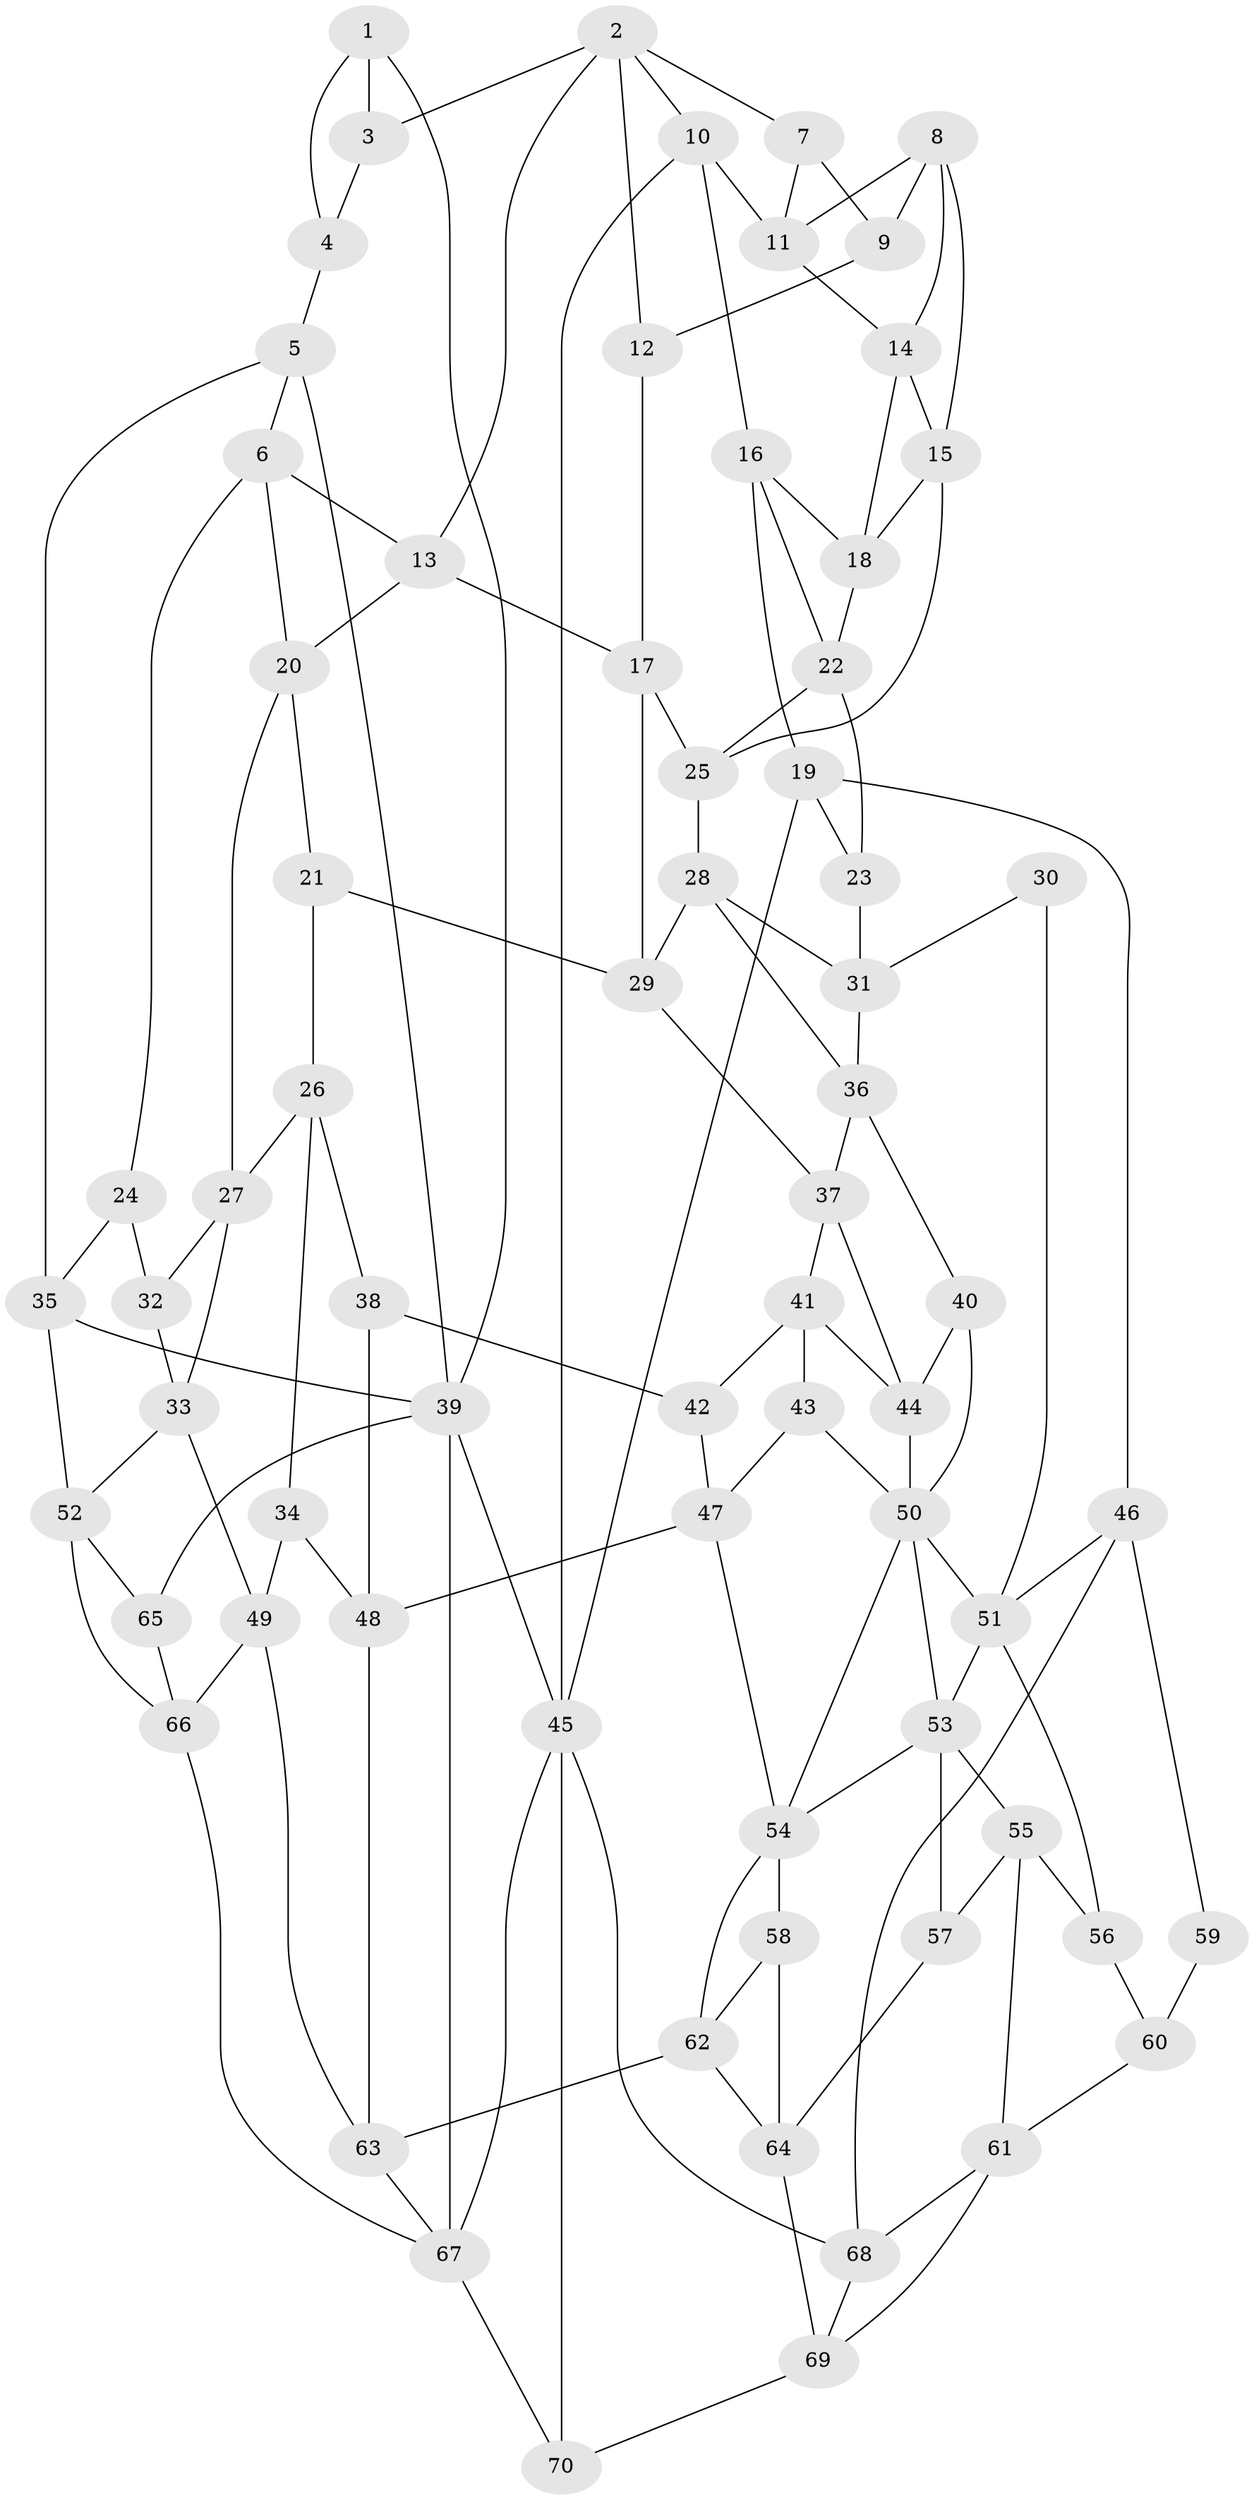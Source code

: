 // original degree distribution, {3: 0.014388489208633094, 4: 0.20863309352517986, 6: 0.18705035971223022, 5: 0.5899280575539568}
// Generated by graph-tools (version 1.1) at 2025/27/03/09/25 03:27:04]
// undirected, 70 vertices, 133 edges
graph export_dot {
graph [start="1"]
  node [color=gray90,style=filled];
  1;
  2;
  3;
  4;
  5;
  6;
  7;
  8;
  9;
  10;
  11;
  12;
  13;
  14;
  15;
  16;
  17;
  18;
  19;
  20;
  21;
  22;
  23;
  24;
  25;
  26;
  27;
  28;
  29;
  30;
  31;
  32;
  33;
  34;
  35;
  36;
  37;
  38;
  39;
  40;
  41;
  42;
  43;
  44;
  45;
  46;
  47;
  48;
  49;
  50;
  51;
  52;
  53;
  54;
  55;
  56;
  57;
  58;
  59;
  60;
  61;
  62;
  63;
  64;
  65;
  66;
  67;
  68;
  69;
  70;
  1 -- 3 [weight=1.0];
  1 -- 4 [weight=1.0];
  1 -- 39 [weight=1.0];
  2 -- 3 [weight=1.0];
  2 -- 7 [weight=1.0];
  2 -- 10 [weight=1.0];
  2 -- 12 [weight=1.0];
  2 -- 13 [weight=1.0];
  3 -- 4 [weight=2.0];
  4 -- 5 [weight=1.0];
  5 -- 6 [weight=1.0];
  5 -- 35 [weight=1.0];
  5 -- 39 [weight=1.0];
  6 -- 13 [weight=1.0];
  6 -- 20 [weight=1.0];
  6 -- 24 [weight=1.0];
  7 -- 9 [weight=1.0];
  7 -- 11 [weight=1.0];
  8 -- 9 [weight=1.0];
  8 -- 11 [weight=1.0];
  8 -- 14 [weight=1.0];
  8 -- 15 [weight=1.0];
  9 -- 12 [weight=2.0];
  10 -- 11 [weight=1.0];
  10 -- 16 [weight=1.0];
  10 -- 45 [weight=1.0];
  11 -- 14 [weight=1.0];
  12 -- 17 [weight=1.0];
  13 -- 17 [weight=1.0];
  13 -- 20 [weight=1.0];
  14 -- 15 [weight=1.0];
  14 -- 18 [weight=1.0];
  15 -- 18 [weight=1.0];
  15 -- 25 [weight=1.0];
  16 -- 18 [weight=1.0];
  16 -- 19 [weight=1.0];
  16 -- 22 [weight=1.0];
  17 -- 25 [weight=1.0];
  17 -- 29 [weight=1.0];
  18 -- 22 [weight=1.0];
  19 -- 23 [weight=1.0];
  19 -- 45 [weight=1.0];
  19 -- 46 [weight=1.0];
  20 -- 21 [weight=1.0];
  20 -- 27 [weight=1.0];
  21 -- 26 [weight=1.0];
  21 -- 29 [weight=1.0];
  22 -- 23 [weight=1.0];
  22 -- 25 [weight=1.0];
  23 -- 31 [weight=1.0];
  24 -- 32 [weight=2.0];
  24 -- 35 [weight=1.0];
  25 -- 28 [weight=1.0];
  26 -- 27 [weight=1.0];
  26 -- 34 [weight=1.0];
  26 -- 38 [weight=1.0];
  27 -- 32 [weight=1.0];
  27 -- 33 [weight=1.0];
  28 -- 29 [weight=1.0];
  28 -- 31 [weight=1.0];
  28 -- 36 [weight=1.0];
  29 -- 37 [weight=1.0];
  30 -- 31 [weight=1.0];
  30 -- 51 [weight=2.0];
  31 -- 36 [weight=1.0];
  32 -- 33 [weight=1.0];
  33 -- 49 [weight=1.0];
  33 -- 52 [weight=1.0];
  34 -- 48 [weight=1.0];
  34 -- 49 [weight=1.0];
  35 -- 39 [weight=1.0];
  35 -- 52 [weight=1.0];
  36 -- 37 [weight=1.0];
  36 -- 40 [weight=1.0];
  37 -- 41 [weight=1.0];
  37 -- 44 [weight=1.0];
  38 -- 42 [weight=2.0];
  38 -- 48 [weight=1.0];
  39 -- 45 [weight=1.0];
  39 -- 65 [weight=1.0];
  39 -- 67 [weight=1.0];
  40 -- 44 [weight=1.0];
  40 -- 50 [weight=1.0];
  41 -- 42 [weight=1.0];
  41 -- 43 [weight=1.0];
  41 -- 44 [weight=1.0];
  42 -- 47 [weight=1.0];
  43 -- 47 [weight=1.0];
  43 -- 50 [weight=1.0];
  44 -- 50 [weight=1.0];
  45 -- 67 [weight=1.0];
  45 -- 68 [weight=1.0];
  45 -- 70 [weight=1.0];
  46 -- 51 [weight=1.0];
  46 -- 59 [weight=1.0];
  46 -- 68 [weight=1.0];
  47 -- 48 [weight=1.0];
  47 -- 54 [weight=1.0];
  48 -- 63 [weight=1.0];
  49 -- 63 [weight=1.0];
  49 -- 66 [weight=1.0];
  50 -- 51 [weight=1.0];
  50 -- 53 [weight=1.0];
  50 -- 54 [weight=1.0];
  51 -- 53 [weight=1.0];
  51 -- 56 [weight=1.0];
  52 -- 65 [weight=2.0];
  52 -- 66 [weight=1.0];
  53 -- 54 [weight=1.0];
  53 -- 55 [weight=1.0];
  53 -- 57 [weight=2.0];
  54 -- 58 [weight=1.0];
  54 -- 62 [weight=1.0];
  55 -- 56 [weight=1.0];
  55 -- 57 [weight=1.0];
  55 -- 61 [weight=1.0];
  56 -- 60 [weight=1.0];
  57 -- 64 [weight=1.0];
  58 -- 62 [weight=1.0];
  58 -- 64 [weight=1.0];
  59 -- 60 [weight=2.0];
  60 -- 61 [weight=1.0];
  61 -- 68 [weight=1.0];
  61 -- 69 [weight=1.0];
  62 -- 63 [weight=1.0];
  62 -- 64 [weight=1.0];
  63 -- 67 [weight=1.0];
  64 -- 69 [weight=1.0];
  65 -- 66 [weight=1.0];
  66 -- 67 [weight=1.0];
  67 -- 70 [weight=1.0];
  68 -- 69 [weight=1.0];
  69 -- 70 [weight=1.0];
}
